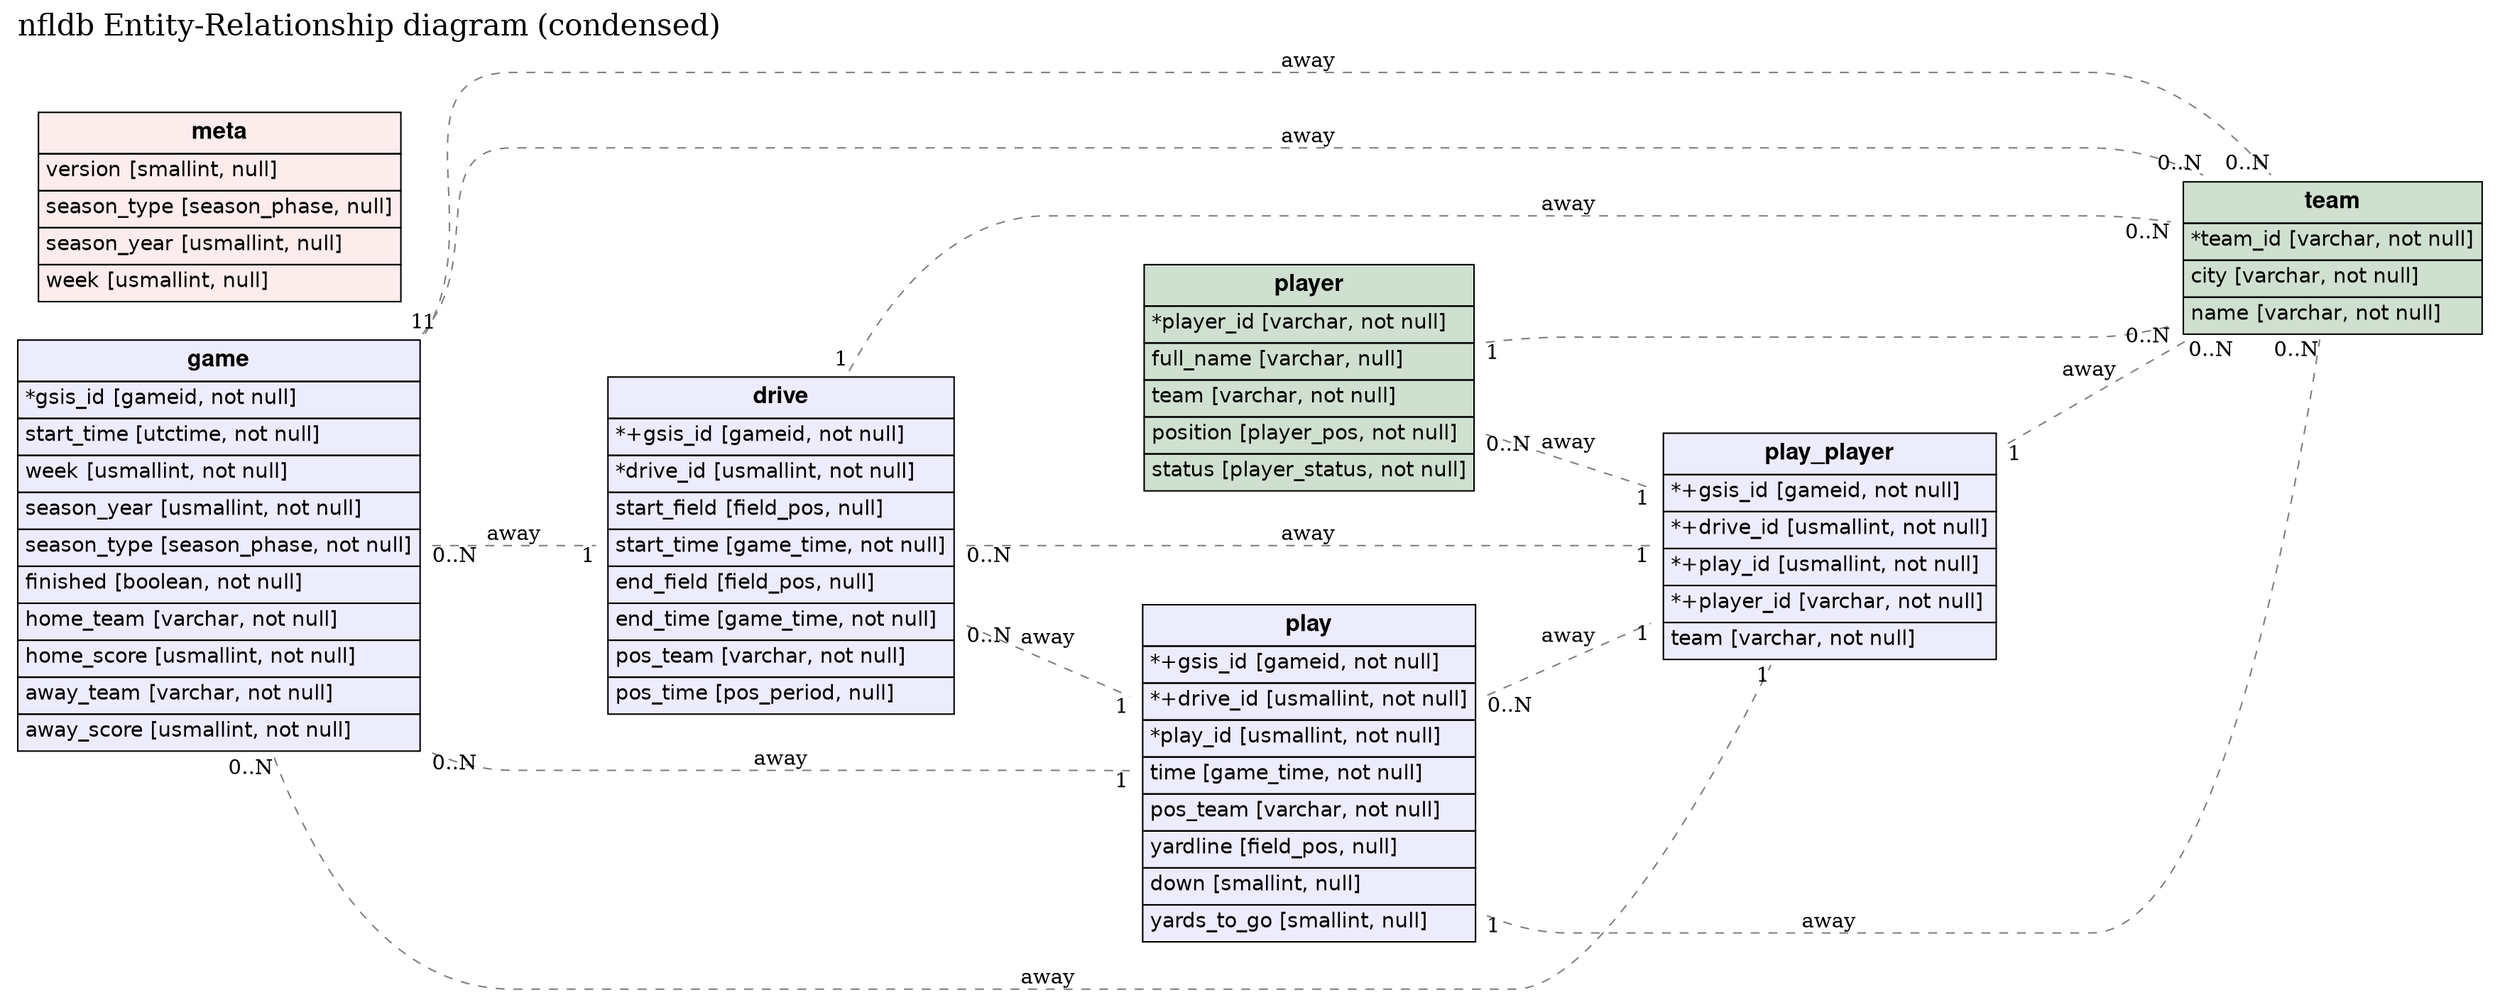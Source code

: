 graph {
    graph [
        label=<<FONT POINT-SIZE="20">nfldb Entity-Relationship diagram (condensed)</FONT>>,
        labeljust=l,
        labelloc=t,
        rankdir=LR
    ];
    node [
        label="\N",
        shape=plaintext
    ];
    edge [
        color=gray50,
        minlen=2,
        style=dashed
    ];
    

  player -- team [headlabel=<<FONT>0..N</FONT>>,taillabel=<<FONT>1</FONT>>];
  game -- team [headlabel=<<FONT>0..N</FONT>>,label=<<FONT>away</FONT>>,taillabel=<<FONT>1</FONT>>];
  game -- team [headlabel=<<FONT>0..N</FONT>>,label=<<FONT>away</FONT>>,taillabel=<<FONT>1</FONT>>];
  drive -- team [headlabel=<<FONT>0..N</FONT>>,label=<<FONT>away</FONT>>,taillabel=<<FONT>1</FONT>>];
  play -- team [headlabel=<<FONT>0..N</FONT>>,label=<<FONT>away</FONT>>,taillabel=<<FONT>1</FONT>>];
  play_player -- team [headlabel=<<FONT>0..N</FONT>>,label=<<FONT>away</FONT>>,taillabel=<<FONT>1</FONT>>];
  game -- drive [headlabel=<<FONT>1</FONT>>,label=<<FONT>away</FONT>>,taillabel=<<FONT>0..N</FONT>>,];
  game -- play [headlabel=<<FONT>1</FONT>>,label=<<FONT>away</FONT>>,taillabel=<<FONT>0..N</FONT>>,];
  game -- play_player [headlabel=<<FONT>1</FONT>>,label=<<FONT>away</FONT>>,taillabel=<<FONT>0..N</FONT>>,];
  drive -- play [headlabel=<<FONT>1</FONT>>,label=<<FONT>away</FONT>>,taillabel=<<FONT>0..N</FONT>>,];
  drive -- play_player [headlabel=<<FONT>1</FONT>>,label=<<FONT>away</FONT>>,taillabel=<<FONT>0..N</FONT>>,];
  play -- play_player [headlabel=<<FONT>1</FONT>>,label=<<FONT>away</FONT>>,taillabel=<<FONT>0..N</FONT>>,];
  player -- play_player [headlabel=<<FONT>1</FONT>>,label=<<FONT>away</FONT>>,taillabel=<<FONT>0..N</FONT>>,];
    

  drive [label=<<FONT FACE="Helvetica">
    <TABLE
      BORDER="0" CELLBORDER="1"
      CELLPADDING="4"
      CELLSPACING="0"
      BGCOLOR="#ececfc">
      <TR>
        <TD><FONT POINT-SIZE="16" FACE="Helvetica bold">drive</FONT></TD>
      </TR>
      <TR>
        <TD ALIGN="LEFT"><FONT>*+gsis_id</FONT><FONT> [gameid, not null]</FONT></TD>
      </TR>
      <TR>
        <TD ALIGN="LEFT"><FONT>*drive_id</FONT><FONT> [usmallint, not null]</FONT></TD>
      </TR>
      <TR>
        <TD ALIGN="LEFT"><FONT>start_field</FONT><FONT> [field_pos, null]</FONT></TD>
      </TR>
      <TR>
        <TD ALIGN="LEFT"><FONT>start_time</FONT><FONT> [game_time, not null]</FONT></TD>
      </TR>
      <TR>
        <TD ALIGN="LEFT"><FONT>end_field</FONT><FONT> [field_pos, null]</FONT></TD>
      </TR>
      <TR>
        <TD ALIGN="LEFT"><FONT>end_time</FONT><FONT> [game_time, not null]</FONT></TD>
      </TR>
      <TR>
        <TD ALIGN="LEFT"><FONT>pos_team</FONT><FONT> [varchar, not null]</FONT></TD>
      </TR>
      <TR>
        <TD ALIGN="LEFT"><FONT>pos_time</FONT><FONT> [pos_period, null]</FONT></TD>
      </TR>
    </TABLE>
  </FONT>>];
  game [label=<<FONT FACE="Helvetica">
    <TABLE
      BORDER="0" CELLBORDER="1"
      CELLPADDING="4"
      CELLSPACING="0"
      BGCOLOR="#ececfc">
      <TR>
        <TD><FONT POINT-SIZE="16" FACE="Helvetica bold">game</FONT></TD>
      </TR>
      <TR>
        <TD ALIGN="LEFT"><FONT>*gsis_id</FONT><FONT> [gameid, not null]</FONT></TD>
      </TR>
      <TR>
        <TD ALIGN="LEFT"><FONT>start_time</FONT><FONT> [utctime, not null]</FONT></TD>
      </TR>
      <TR>
        <TD ALIGN="LEFT"><FONT>week</FONT><FONT> [usmallint, not null]</FONT></TD>
      </TR>
      <TR>
        <TD ALIGN="LEFT"><FONT>season_year</FONT><FONT> [usmallint, not null]</FONT></TD>
      </TR>
      <TR>
        <TD ALIGN="LEFT"><FONT>season_type</FONT><FONT> [season_phase, not null]</FONT></TD>
      </TR>
      <TR>
        <TD ALIGN="LEFT"><FONT>finished</FONT><FONT> [boolean, not null]</FONT></TD>
      </TR>
      <TR>
        <TD ALIGN="LEFT"><FONT>home_team</FONT><FONT> [varchar, not null]</FONT></TD>
      </TR>
      <TR>
        <TD ALIGN="LEFT"><FONT>home_score</FONT><FONT> [usmallint, not null]</FONT></TD>
      </TR>
      <TR>
        <TD ALIGN="LEFT"><FONT>away_team</FONT><FONT> [varchar, not null]</FONT></TD>
      </TR>
      <TR>
        <TD ALIGN="LEFT"><FONT>away_score</FONT><FONT> [usmallint, not null]</FONT></TD>
      </TR>
    </TABLE>
  </FONT>>];
  meta [label=<<FONT FACE="Helvetica">
    <TABLE
      BORDER="0" CELLBORDER="1"
      CELLPADDING="4"
      CELLSPACING="0"
      BGCOLOR="#fcecec">
      <TR>
        <TD><FONT POINT-SIZE="16" FACE="Helvetica bold">meta</FONT></TD>
      </TR>
      <TR>
        <TD ALIGN="LEFT"><FONT>version</FONT><FONT> [smallint, null]</FONT></TD>
      </TR>
      <TR>
        <TD ALIGN="LEFT"><FONT>season_type</FONT><FONT> [season_phase, null]</FONT></TD>
      </TR>
      <TR>
        <TD ALIGN="LEFT"><FONT>season_year</FONT><FONT> [usmallint, null]</FONT></TD>
      </TR>
      <TR>
        <TD ALIGN="LEFT"><FONT>week</FONT><FONT> [usmallint, null]</FONT></TD>
      </TR>
    </TABLE>
  </FONT>>];
  play [label=<<FONT FACE="Helvetica">
    <TABLE
      BORDER="0" CELLBORDER="1"
      CELLPADDING="4"
      CELLSPACING="0"
      BGCOLOR="#ececfc">
      <TR>
        <TD><FONT POINT-SIZE="16" FACE="Helvetica bold">play</FONT></TD>
      </TR>
      <TR>
        <TD ALIGN="LEFT"><FONT>*+gsis_id</FONT><FONT> [gameid, not null]</FONT></TD>
      </TR>
      <TR>
        <TD ALIGN="LEFT"><FONT>*+drive_id</FONT><FONT> [usmallint, not null]</FONT></TD>
      </TR>
      <TR>
        <TD ALIGN="LEFT"><FONT>*play_id</FONT><FONT> [usmallint, not null]</FONT></TD>
      </TR>
      <TR>
        <TD ALIGN="LEFT"><FONT>time</FONT><FONT> [game_time, not null]</FONT></TD>
      </TR>
      <TR>
        <TD ALIGN="LEFT"><FONT>pos_team</FONT><FONT> [varchar, not null]</FONT></TD>
      </TR>
      <TR>
        <TD ALIGN="LEFT"><FONT>yardline</FONT><FONT> [field_pos, null]</FONT></TD>
      </TR>
      <TR>
        <TD ALIGN="LEFT"><FONT>down</FONT><FONT> [smallint, null]</FONT></TD>
      </TR>
      <TR>
        <TD ALIGN="LEFT"><FONT>yards_to_go</FONT><FONT> [smallint, null]</FONT></TD>
      </TR>
    </TABLE>
  </FONT>>];
  play_player [label=<<FONT FACE="Helvetica">
    <TABLE
      BORDER="0" CELLBORDER="1"
      CELLPADDING="4"
      CELLSPACING="0"
      BGCOLOR="#ececfc">
      <TR>
        <TD><FONT POINT-SIZE="16" FACE="Helvetica bold">play_player</FONT></TD>
      </TR>
      <TR>
        <TD ALIGN="LEFT"><FONT>*+gsis_id</FONT><FONT> [gameid, not null]</FONT></TD>
      </TR>
      <TR>
        <TD ALIGN="LEFT"><FONT>*+drive_id</FONT><FONT> [usmallint, not null]</FONT></TD>
      </TR>
      <TR>
        <TD ALIGN="LEFT"><FONT>*+play_id</FONT><FONT> [usmallint, not null]</FONT></TD>
      </TR>
      <TR>
        <TD ALIGN="LEFT"><FONT>*+player_id</FONT><FONT> [varchar, not null]</FONT></TD>
      </TR>
      <TR>
        <TD ALIGN="LEFT"><FONT>team</FONT><FONT> [varchar, not null]</FONT></TD>
      </TR>
    </TABLE>
  </FONT>>];
  player [label=<<FONT FACE="Helvetica">
    <TABLE
      BORDER="0" CELLBORDER="1"
      CELLPADDING="4"
      CELLSPACING="0"
      BGCOLOR="#d0e0d0">
      <TR>
        <TD><FONT POINT-SIZE="16" FACE="Helvetica bold">player</FONT></TD>
      </TR>
      <TR>
        <TD ALIGN="LEFT"><FONT>*player_id</FONT><FONT> [varchar, not null]</FONT></TD>
      </TR>
      <TR>
        <TD ALIGN="LEFT"><FONT>full_name</FONT><FONT> [varchar, null]</FONT></TD>
      </TR>
      <TR>
        <TD ALIGN="LEFT"><FONT>team</FONT><FONT> [varchar, not null]</FONT></TD>
      </TR>
      <TR>
        <TD ALIGN="LEFT"><FONT>position</FONT><FONT> [player_pos, not null]</FONT></TD>
      </TR>
      <TR>
        <TD ALIGN="LEFT"><FONT>status</FONT><FONT> [player_status, not null]</FONT></TD>
      </TR>
    </TABLE>
  </FONT>>];
  team [label=<<FONT FACE="Helvetica">
    <TABLE
      BORDER="0" CELLBORDER="1"
      CELLPADDING="4"
      CELLSPACING="0"
      BGCOLOR="#d0e0d0">
      <TR>
        <TD><FONT POINT-SIZE="16" FACE="Helvetica bold">team</FONT></TD>
      </TR>
      <TR>
        <TD ALIGN="LEFT"><FONT>*team_id</FONT><FONT> [varchar, not null]</FONT></TD>
      </TR>
      <TR>
        <TD ALIGN="LEFT"><FONT>city</FONT><FONT> [varchar, not null]</FONT></TD>
      </TR>
      <TR>
        <TD ALIGN="LEFT"><FONT>name</FONT><FONT> [varchar, not null]</FONT></TD>
      </TR>
    </TABLE>
  </FONT>>];
}
